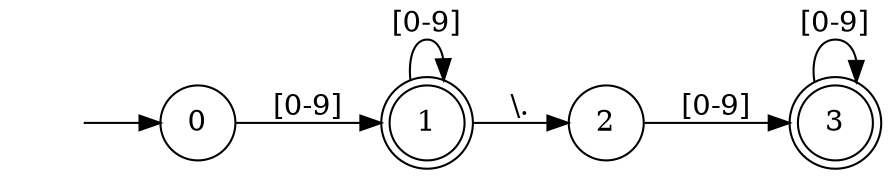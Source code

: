 // [+-]?[0-9]+(\.[0-9]+)?
digraph constants {
    rankdir = LR;
    node [shape = circle; style = rounded;];
    
    s [style = invis;];
    1 [shape = doublecircle;];
    3 [shape = doublecircle;];
    
    s -> 0;
    0 -> 1 [label = "[0-9]";];
    1 -> 1 [label = "[0-9]";];
    1 -> 2 [label = "\\.";];
    2 -> 3 [label = "[0-9]";];
    3 -> 3 [label = "[0-9]";];
}
